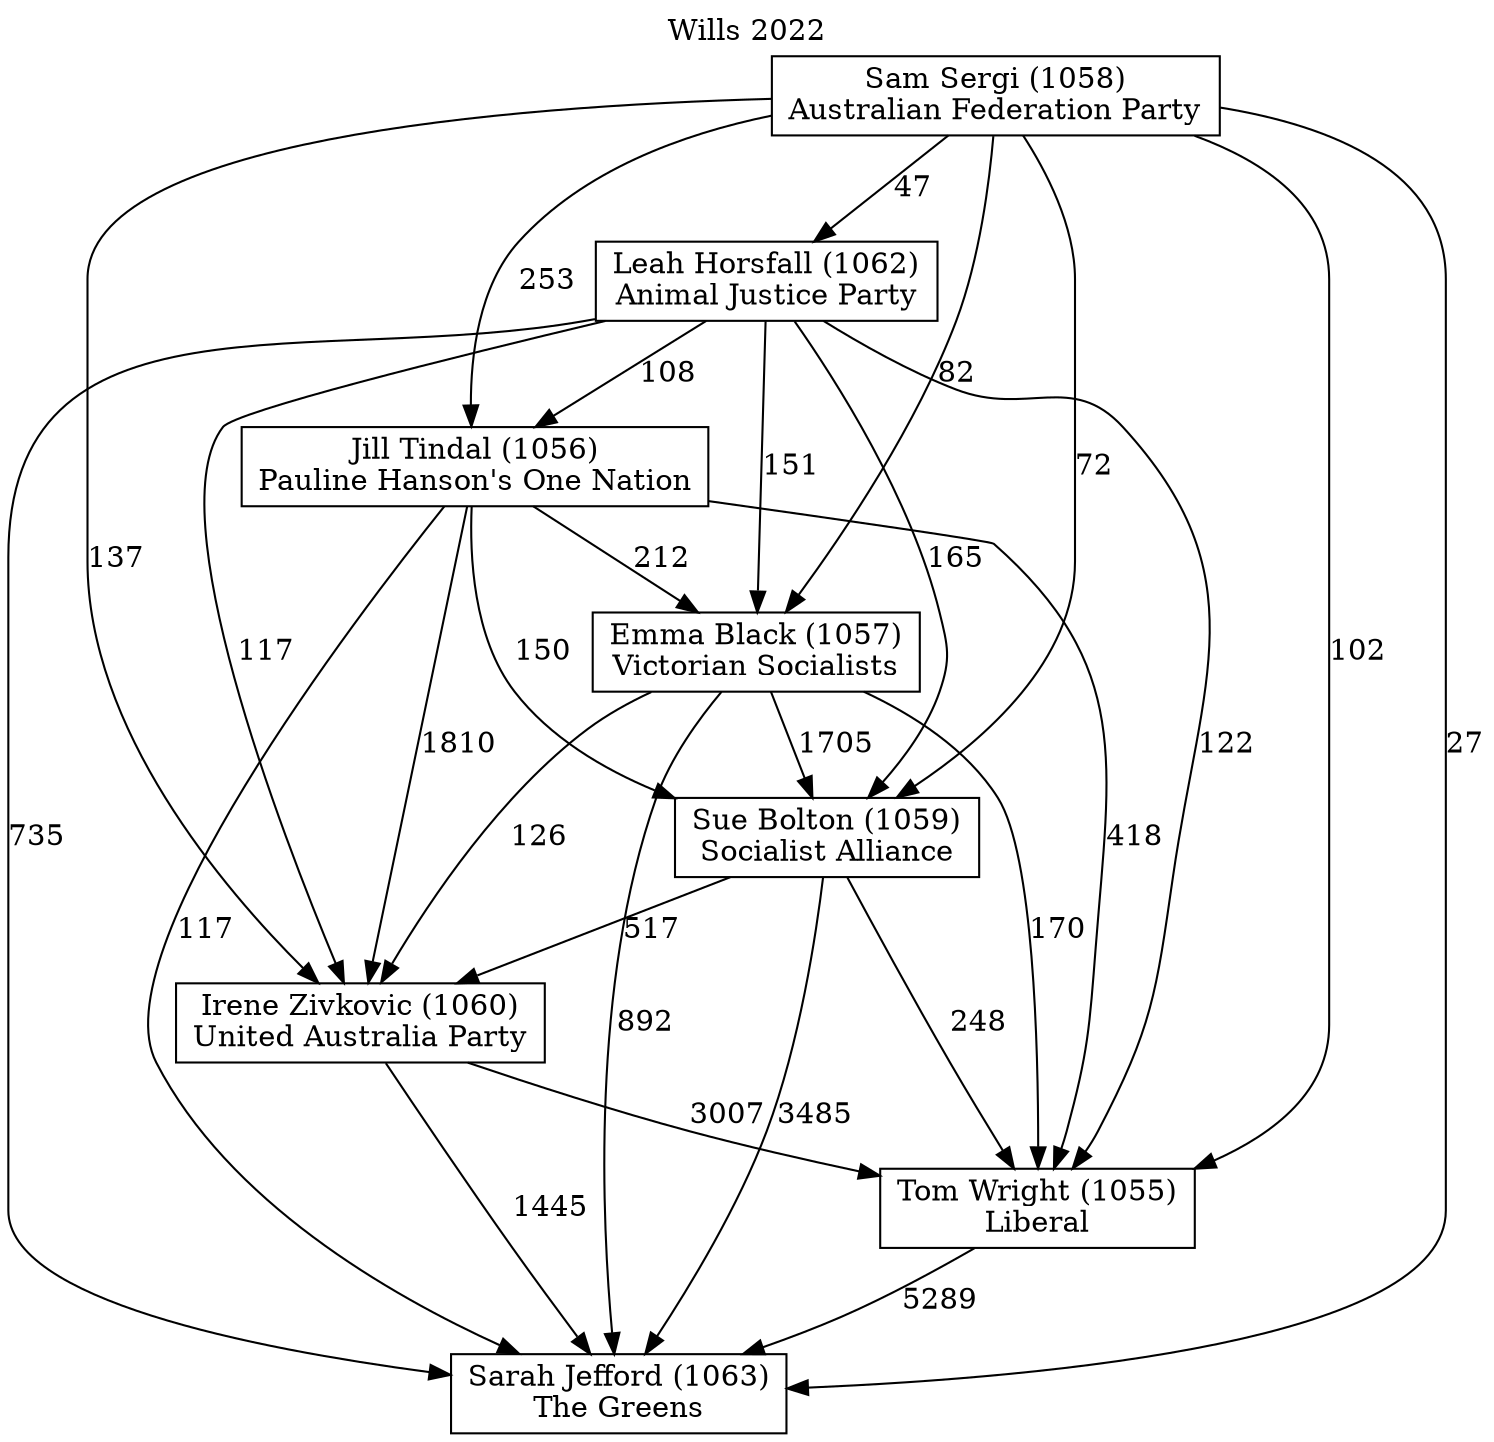 // House preference flow
digraph "Sarah Jefford (1063)_Wills_2022" {
	graph [label="Wills 2022" labelloc=t mclimit=10]
	node [shape=box]
	"Emma Black (1057)" [label="Emma Black (1057)
Victorian Socialists"]
	"Irene Zivkovic (1060)" [label="Irene Zivkovic (1060)
United Australia Party"]
	"Jill Tindal (1056)" [label="Jill Tindal (1056)
Pauline Hanson's One Nation"]
	"Leah Horsfall (1062)" [label="Leah Horsfall (1062)
Animal Justice Party"]
	"Sam Sergi (1058)" [label="Sam Sergi (1058)
Australian Federation Party"]
	"Sarah Jefford (1063)" [label="Sarah Jefford (1063)
The Greens"]
	"Sue Bolton (1059)" [label="Sue Bolton (1059)
Socialist Alliance"]
	"Tom Wright (1055)" [label="Tom Wright (1055)
Liberal"]
	"Emma Black (1057)" -> "Irene Zivkovic (1060)" [label=126]
	"Emma Black (1057)" -> "Sarah Jefford (1063)" [label=892]
	"Emma Black (1057)" -> "Sue Bolton (1059)" [label=1705]
	"Emma Black (1057)" -> "Tom Wright (1055)" [label=170]
	"Irene Zivkovic (1060)" -> "Sarah Jefford (1063)" [label=1445]
	"Irene Zivkovic (1060)" -> "Tom Wright (1055)" [label=3007]
	"Jill Tindal (1056)" -> "Emma Black (1057)" [label=212]
	"Jill Tindal (1056)" -> "Irene Zivkovic (1060)" [label=1810]
	"Jill Tindal (1056)" -> "Sarah Jefford (1063)" [label=117]
	"Jill Tindal (1056)" -> "Sue Bolton (1059)" [label=150]
	"Jill Tindal (1056)" -> "Tom Wright (1055)" [label=418]
	"Leah Horsfall (1062)" -> "Emma Black (1057)" [label=151]
	"Leah Horsfall (1062)" -> "Irene Zivkovic (1060)" [label=117]
	"Leah Horsfall (1062)" -> "Jill Tindal (1056)" [label=108]
	"Leah Horsfall (1062)" -> "Sarah Jefford (1063)" [label=735]
	"Leah Horsfall (1062)" -> "Sue Bolton (1059)" [label=165]
	"Leah Horsfall (1062)" -> "Tom Wright (1055)" [label=122]
	"Sam Sergi (1058)" -> "Emma Black (1057)" [label=82]
	"Sam Sergi (1058)" -> "Irene Zivkovic (1060)" [label=137]
	"Sam Sergi (1058)" -> "Jill Tindal (1056)" [label=253]
	"Sam Sergi (1058)" -> "Leah Horsfall (1062)" [label=47]
	"Sam Sergi (1058)" -> "Sarah Jefford (1063)" [label=27]
	"Sam Sergi (1058)" -> "Sue Bolton (1059)" [label=72]
	"Sam Sergi (1058)" -> "Tom Wright (1055)" [label=102]
	"Sue Bolton (1059)" -> "Irene Zivkovic (1060)" [label=517]
	"Sue Bolton (1059)" -> "Sarah Jefford (1063)" [label=3485]
	"Sue Bolton (1059)" -> "Tom Wright (1055)" [label=248]
	"Tom Wright (1055)" -> "Sarah Jefford (1063)" [label=5289]
}
